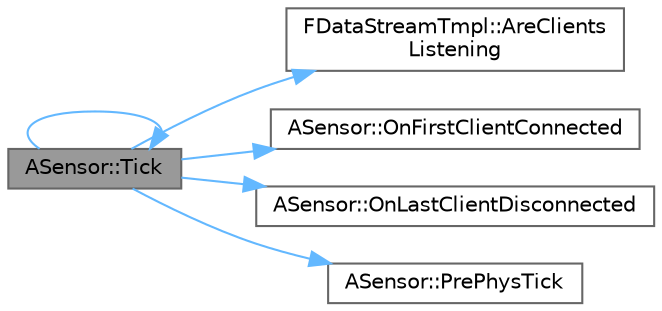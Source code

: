 digraph "ASensor::Tick"
{
 // INTERACTIVE_SVG=YES
 // LATEX_PDF_SIZE
  bgcolor="transparent";
  edge [fontname=Helvetica,fontsize=10,labelfontname=Helvetica,labelfontsize=10];
  node [fontname=Helvetica,fontsize=10,shape=box,height=0.2,width=0.4];
  rankdir="LR";
  Node1 [id="Node000001",label="ASensor::Tick",height=0.2,width=0.4,color="gray40", fillcolor="grey60", style="filled", fontcolor="black",tooltip=" "];
  Node1 -> Node2 [id="edge1_Node000001_Node000002",color="steelblue1",style="solid",tooltip=" "];
  Node2 [id="Node000002",label="FDataStreamTmpl::AreClients\lListening",height=0.2,width=0.4,color="grey40", fillcolor="white", style="filled",URL="$d4/d9c/classFDataStreamTmpl.html#a92d660fde2ff5d54bb1fbad6de1f34d2",tooltip=" "];
  Node1 -> Node3 [id="edge2_Node000001_Node000003",color="steelblue1",style="solid",tooltip=" "];
  Node3 [id="Node000003",label="ASensor::OnFirstClientConnected",height=0.2,width=0.4,color="grey40", fillcolor="white", style="filled",URL="$d3/d01/classASensor.html#a2395225b2012e8571a3d59e4704a280b",tooltip=" "];
  Node1 -> Node4 [id="edge3_Node000001_Node000004",color="steelblue1",style="solid",tooltip=" "];
  Node4 [id="Node000004",label="ASensor::OnLastClientDisconnected",height=0.2,width=0.4,color="grey40", fillcolor="white", style="filled",URL="$d3/d01/classASensor.html#ae36465452ef3121fec4a61d583aeb134",tooltip=" "];
  Node1 -> Node5 [id="edge4_Node000001_Node000005",color="steelblue1",style="solid",tooltip=" "];
  Node5 [id="Node000005",label="ASensor::PrePhysTick",height=0.2,width=0.4,color="grey40", fillcolor="white", style="filled",URL="$d3/d01/classASensor.html#afd91096546acf20dfd503395d9a133a9",tooltip=" "];
  Node1 -> Node1 [id="edge5_Node000001_Node000001",color="steelblue1",style="solid",tooltip=" "];
}
